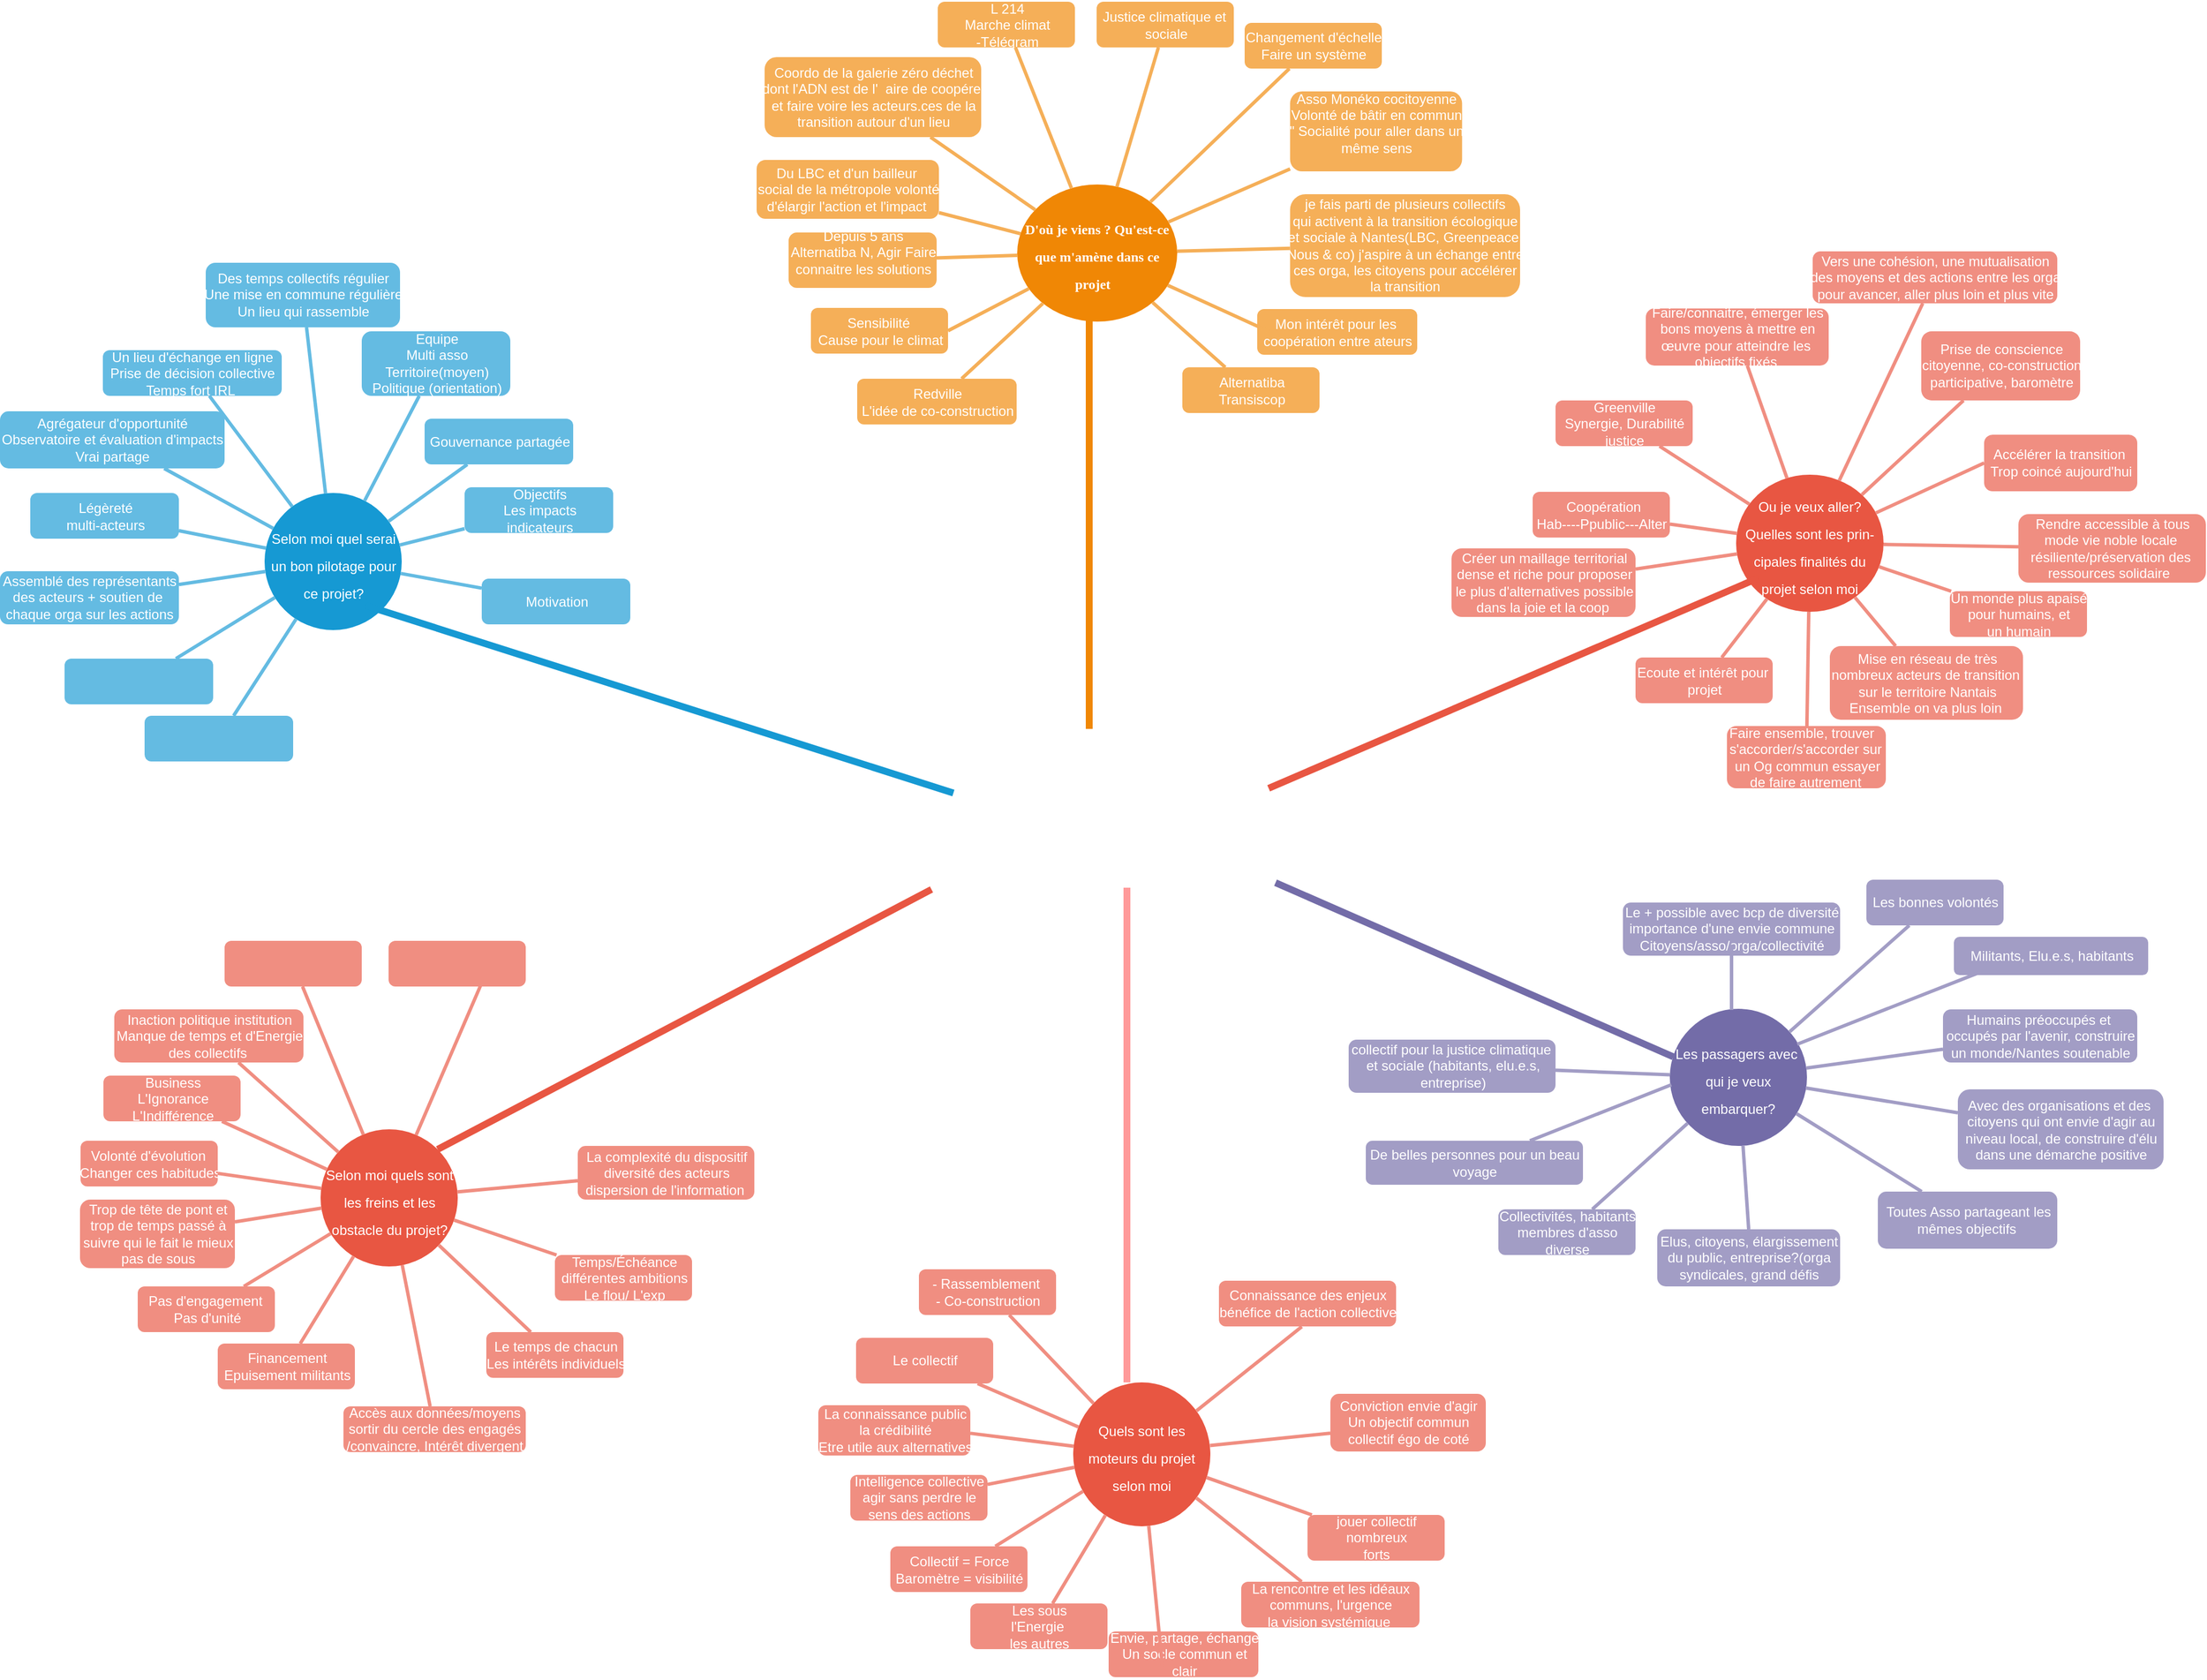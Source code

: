 <mxfile version="18.0.4" type="github">
  <diagram id="6a731a19-8d31-9384-78a2-239565b7b9f0" name="Page-1">
    <mxGraphModel dx="1200" dy="440" grid="1" gridSize="10" guides="1" tooltips="1" connect="1" arrows="1" fold="1" page="1" pageScale="1" pageWidth="1169" pageHeight="827" background="none" math="0" shadow="0">
      <root>
        <mxCell id="0" />
        <mxCell id="1" parent="0" />
        <mxCell id="1350" value="&lt;span style=&quot;font-size: 12px;&quot;&gt;Selon moi quel serai un bon&amp;nbsp;pilotage pour ce projet?&lt;/span&gt;" style="ellipse;whiteSpace=wrap;html=1;shadow=0;fontFamily=Helvetica;fontSize=20;fontColor=#FFFFFF;align=center;strokeWidth=3;fillColor=#1699D3;strokeColor=none;" parent="1" vertex="1">
          <mxGeometry x="411.5" y="511.5" width="120" height="120" as="geometry" />
        </mxCell>
        <mxCell id="1351" value="&lt;font style=&quot;vertical-align: inherit;&quot;&gt;&lt;font style=&quot;vertical-align: inherit;&quot;&gt;&lt;b&gt;&lt;font style=&quot;font-size: 12px;&quot;&gt;&lt;font style=&quot;vertical-align: inherit;&quot;&gt;&lt;font style=&quot;vertical-align: inherit;&quot;&gt;&lt;font style=&quot;vertical-align: inherit;&quot;&gt;&lt;font style=&quot;vertical-align: inherit;&quot;&gt;D&#39;où je viens ? &lt;/font&gt;&lt;font style=&quot;vertical-align: inherit;&quot;&gt;Qu&#39;est-ce que m&#39;amène dans ce projet&amp;nbsp;&lt;/font&gt;&lt;/font&gt;&lt;/font&gt;&lt;/font&gt;&lt;/font&gt;&lt;span style=&quot;font-size: 19px;&quot;&gt;&amp;nbsp;&lt;/span&gt;&lt;/b&gt;&lt;/font&gt;&lt;/font&gt;" style="ellipse;whiteSpace=wrap;html=1;shadow=0;fontFamily=Times New Roman;fontSize=20;fontColor=#FFFFFF;align=center;strokeWidth=3;fillColor=#F08705;strokeColor=none;gradientColor=none;" parent="1" vertex="1">
          <mxGeometry x="1070" y="241.5" width="140" height="120" as="geometry" />
        </mxCell>
        <mxCell id="1352" value="&lt;font style=&quot;font-size: 12px;&quot;&gt;Ou je veux aller?&lt;br&gt;Quelles sont les prin-&lt;br&gt;cipales finalités du&lt;br&gt;projet selon moi&lt;br&gt;&lt;/font&gt;" style="ellipse;whiteSpace=wrap;html=1;shadow=0;fontFamily=Helvetica;fontSize=20;fontColor=#FFFFFF;align=center;strokeWidth=3;fillColor=#E85642;strokeColor=none;" parent="1" vertex="1">
          <mxGeometry x="1699" y="495.5" width="129" height="120" as="geometry" />
        </mxCell>
        <mxCell id="1354" value="&lt;font style=&quot;font-size: 12px;&quot;&gt;Les passagers avec&amp;nbsp;&lt;br&gt;qui je veux embarquer?&lt;br&gt;&lt;/font&gt;" style="ellipse;whiteSpace=wrap;html=1;shadow=0;fontFamily=Helvetica;fontSize=20;fontColor=#FFFFFF;align=center;strokeWidth=3;fillColor=#736ca8;strokeColor=none;" parent="1" vertex="1">
          <mxGeometry x="1641" y="963" width="120" height="120" as="geometry" />
        </mxCell>
        <mxCell id="1356" value="&lt;font style=&quot;font-size: 12px;&quot;&gt;Selon moi quels sont&lt;br&gt;les freins et les obstacle du projet?&lt;br&gt;&lt;/font&gt;" style="ellipse;whiteSpace=wrap;html=1;shadow=0;fontFamily=Helvetica;fontSize=20;fontColor=#FFFFFF;align=center;strokeWidth=3;fillColor=#E85642;strokeColor=none;" parent="1" vertex="1">
          <mxGeometry x="460.5" y="1068.5" width="120" height="120" as="geometry" />
        </mxCell>
        <mxCell id="1357" value="&lt;font style=&quot;vertical-align: inherit;&quot;&gt;&lt;font style=&quot;vertical-align: inherit;&quot;&gt;&lt;font style=&quot;vertical-align: inherit;&quot;&gt;&lt;font style=&quot;vertical-align: inherit;&quot;&gt;Redville&lt;br&gt;L&#39;idée de co-construction&lt;br&gt;&lt;/font&gt;&lt;/font&gt;&lt;/font&gt;&lt;/font&gt;" style="rounded=1;fillColor=#f5af58;strokeColor=none;strokeWidth=3;shadow=0;html=1;fontColor=#FFFFFF;" parent="1" vertex="1">
          <mxGeometry x="930" y="411.5" width="139.5" height="40" as="geometry" />
        </mxCell>
        <mxCell id="1358" value="" style="rounded=1;fillColor=#64BBE2;strokeColor=none;strokeWidth=3;shadow=0;html=1;fontColor=#FFFFFF;" parent="1" vertex="1">
          <mxGeometry x="236.5" y="656.5" width="130" height="40" as="geometry" />
        </mxCell>
        <mxCell id="1359" style="endArrow=none;strokeWidth=6;strokeColor=#1699D3;html=1;exitX=0.021;exitY=0.38;exitDx=0;exitDy=0;exitPerimeter=0;" parent="1" edge="1">
          <mxGeometry relative="1" as="geometry">
            <mxPoint x="1014.17" y="774.1" as="sourcePoint" />
            <mxPoint x="500" y="610" as="targetPoint" />
          </mxGeometry>
        </mxCell>
        <mxCell id="1360" style="endArrow=none;strokeWidth=6;strokeColor=#f08705;html=1;" parent="1" edge="1">
          <mxGeometry relative="1" as="geometry">
            <mxPoint x="1133" y="718" as="sourcePoint" />
            <mxPoint x="1133" y="360" as="targetPoint" />
          </mxGeometry>
        </mxCell>
        <mxCell id="1361" style="endArrow=none;strokeWidth=6;strokeColor=#E85642;html=1;entryX=0;entryY=1;entryDx=0;entryDy=0;" parent="1" edge="1">
          <mxGeometry relative="1" as="geometry">
            <mxPoint x="1290" y="770" as="sourcePoint" />
            <mxPoint x="1718.574" y="585.926" as="targetPoint" />
          </mxGeometry>
        </mxCell>
        <mxCell id="1364" style="endArrow=none;strokeWidth=6;strokeColor=#736ca8;html=1;" parent="1" edge="1">
          <mxGeometry relative="1" as="geometry">
            <mxPoint x="1296" y="852.598" as="sourcePoint" />
            <mxPoint x="1644" y="1005" as="targetPoint" />
          </mxGeometry>
        </mxCell>
        <mxCell id="1366" value="" style="edgeStyle=none;endArrow=none;strokeWidth=6;strokeColor=#E85642;html=1;entryX=1;entryY=0;entryDx=0;entryDy=0;" parent="1" target="1356" edge="1">
          <mxGeometry x="283" y="197.5" width="100" height="100" as="geometry">
            <mxPoint x="995.0" y="858.527" as="sourcePoint" />
            <mxPoint x="635" y="1045" as="targetPoint" />
            <Array as="points" />
          </mxGeometry>
        </mxCell>
        <mxCell id="1367" value="" style="rounded=1;fillColor=#64BBE2;strokeColor=none;strokeWidth=3;shadow=0;html=1;fontColor=#FFFFFF;" parent="1" vertex="1">
          <mxGeometry x="306.5" y="706.5" width="130" height="40" as="geometry" />
        </mxCell>
        <mxCell id="1368" value="Assemblé des représentants&lt;br&gt;des acteurs + soutien de&amp;nbsp;&lt;br&gt;chaque orga sur les actions" style="rounded=1;fillColor=#64BBE2;strokeColor=none;strokeWidth=3;shadow=0;html=1;fontColor=#FFFFFF;" parent="1" vertex="1">
          <mxGeometry x="180" y="580" width="156.5" height="46.5" as="geometry" />
        </mxCell>
        <mxCell id="1369" value="Légèreté&lt;br&gt;multi-acteurs" style="rounded=1;fillColor=#64BBE2;strokeColor=none;strokeWidth=3;shadow=0;html=1;fontColor=#FFFFFF;" parent="1" vertex="1">
          <mxGeometry x="206.5" y="511.5" width="130" height="40" as="geometry" />
        </mxCell>
        <mxCell id="1370" value="Agrégateur d&#39;opportunité&lt;br&gt;Observatoire et évaluation d&#39;impacts&lt;br&gt;Vrai partage" style="rounded=1;fillColor=#64BBE2;strokeColor=none;strokeWidth=3;shadow=0;html=1;fontColor=#FFFFFF;" parent="1" vertex="1">
          <mxGeometry x="180" y="440" width="196.5" height="50" as="geometry" />
        </mxCell>
        <mxCell id="1371" value="Un lieu d&#39;échange en ligne&lt;br&gt;Prise de décision collective&lt;br&gt;Temps fort IRL&amp;nbsp;" style="rounded=1;fillColor=#64BBE2;strokeColor=none;strokeWidth=3;shadow=0;html=1;fontColor=#FFFFFF;" parent="1" vertex="1">
          <mxGeometry x="270" y="386.5" width="156.5" height="40" as="geometry" />
        </mxCell>
        <mxCell id="1372" value="Des temps collectifs régulier&lt;br&gt;Une mise en commune régulière&lt;br&gt;Un lieu qui rassemble" style="rounded=1;fillColor=#64BBE2;strokeColor=none;strokeWidth=3;shadow=0;html=1;fontColor=#FFFFFF;" parent="1" vertex="1">
          <mxGeometry x="360" y="310" width="170" height="56.5" as="geometry" />
        </mxCell>
        <mxCell id="1373" value="Equipe&lt;br&gt;Multi asso&lt;br&gt;Territoire(moyen)&lt;br&gt;Politique (orientation)&lt;br&gt;" style="rounded=1;fillColor=#64BBE2;strokeColor=none;strokeWidth=3;shadow=0;html=1;fontColor=#FFFFFF;" parent="1" vertex="1">
          <mxGeometry x="496.5" y="370" width="130" height="56.5" as="geometry" />
        </mxCell>
        <mxCell id="1374" value="Gouvernance partagée" style="rounded=1;fillColor=#64BBE2;strokeColor=none;strokeWidth=3;shadow=0;html=1;fontColor=#FFFFFF;" parent="1" vertex="1">
          <mxGeometry x="551.5" y="446.5" width="130" height="40" as="geometry" />
        </mxCell>
        <mxCell id="1375" value="Objectifs&lt;br&gt;Les impacts&lt;br&gt;indicateurs" style="rounded=1;fillColor=#64BBE2;strokeColor=none;strokeWidth=3;shadow=0;html=1;fontColor=#FFFFFF;" parent="1" vertex="1">
          <mxGeometry x="586.5" y="506.5" width="130" height="40" as="geometry" />
        </mxCell>
        <mxCell id="1376" value="Motivation" style="rounded=1;fillColor=#64BBE2;strokeColor=none;strokeWidth=3;shadow=0;html=1;fontColor=#FFFFFF;" parent="1" vertex="1">
          <mxGeometry x="601.5" y="586.5" width="130" height="40" as="geometry" />
        </mxCell>
        <mxCell id="1377" value="" style="edgeStyle=none;endArrow=none;strokeWidth=3;strokeColor=#64BBE2;html=1;" parent="1" source="1350" target="1376" edge="1">
          <mxGeometry x="-333.5" y="296.5" width="100" height="100" as="geometry">
            <mxPoint x="-333.5" y="396.5" as="sourcePoint" />
            <mxPoint x="-233.5" y="296.5" as="targetPoint" />
          </mxGeometry>
        </mxCell>
        <mxCell id="1378" value="" style="edgeStyle=none;endArrow=none;strokeWidth=3;strokeColor=#64BBE2;html=1;" parent="1" source="1350" target="1367" edge="1">
          <mxGeometry x="-333.5" y="296.5" width="100" height="100" as="geometry">
            <mxPoint x="-333.5" y="396.5" as="sourcePoint" />
            <mxPoint x="-233.5" y="296.5" as="targetPoint" />
          </mxGeometry>
        </mxCell>
        <mxCell id="1379" value="" style="edgeStyle=none;endArrow=none;strokeWidth=3;strokeColor=#64BBE2;html=1;" parent="1" source="1350" target="1358" edge="1">
          <mxGeometry x="-333.5" y="296.5" width="100" height="100" as="geometry">
            <mxPoint x="-333.5" y="396.5" as="sourcePoint" />
            <mxPoint x="-233.5" y="296.5" as="targetPoint" />
          </mxGeometry>
        </mxCell>
        <mxCell id="1380" value="" style="edgeStyle=none;endArrow=none;strokeWidth=3;strokeColor=#64BBE2;html=1;" parent="1" source="1350" target="1368" edge="1">
          <mxGeometry x="-333.5" y="296.5" width="100" height="100" as="geometry">
            <mxPoint x="-333.5" y="396.5" as="sourcePoint" />
            <mxPoint x="-233.5" y="296.5" as="targetPoint" />
          </mxGeometry>
        </mxCell>
        <mxCell id="1381" value="" style="edgeStyle=none;endArrow=none;strokeWidth=3;strokeColor=#64BBE2;html=1;" parent="1" source="1350" target="1369" edge="1">
          <mxGeometry x="-333.5" y="296.5" width="100" height="100" as="geometry">
            <mxPoint x="-333.5" y="396.5" as="sourcePoint" />
            <mxPoint x="-233.5" y="296.5" as="targetPoint" />
          </mxGeometry>
        </mxCell>
        <mxCell id="1382" value="" style="edgeStyle=none;endArrow=none;strokeWidth=3;strokeColor=#64BBE2;html=1;" parent="1" source="1350" target="1370" edge="1">
          <mxGeometry x="-333.5" y="296.5" width="100" height="100" as="geometry">
            <mxPoint x="-333.5" y="396.5" as="sourcePoint" />
            <mxPoint x="-233.5" y="296.5" as="targetPoint" />
          </mxGeometry>
        </mxCell>
        <mxCell id="1383" value="" style="edgeStyle=none;endArrow=none;strokeWidth=3;strokeColor=#64BBE2;html=1;" parent="1" source="1350" target="1371" edge="1">
          <mxGeometry x="-333.5" y="296.5" width="100" height="100" as="geometry">
            <mxPoint x="-333.5" y="396.5" as="sourcePoint" />
            <mxPoint x="-233.5" y="296.5" as="targetPoint" />
          </mxGeometry>
        </mxCell>
        <mxCell id="1384" value="" style="edgeStyle=none;endArrow=none;strokeWidth=3;strokeColor=#64BBE2;html=1;" parent="1" source="1350" target="1372" edge="1">
          <mxGeometry x="-333.5" y="296.5" width="100" height="100" as="geometry">
            <mxPoint x="-333.5" y="396.5" as="sourcePoint" />
            <mxPoint x="-233.5" y="296.5" as="targetPoint" />
          </mxGeometry>
        </mxCell>
        <mxCell id="1385" value="" style="edgeStyle=none;endArrow=none;strokeWidth=3;strokeColor=#64BBE2;html=1;" parent="1" source="1350" target="1373" edge="1">
          <mxGeometry x="-333.5" y="296.5" width="100" height="100" as="geometry">
            <mxPoint x="-333.5" y="396.5" as="sourcePoint" />
            <mxPoint x="-233.5" y="296.5" as="targetPoint" />
          </mxGeometry>
        </mxCell>
        <mxCell id="1386" value="" style="edgeStyle=none;endArrow=none;strokeWidth=3;strokeColor=#64BBE2;html=1;" parent="1" source="1350" target="1374" edge="1">
          <mxGeometry x="-333.5" y="296.5" width="100" height="100" as="geometry">
            <mxPoint x="-333.5" y="396.5" as="sourcePoint" />
            <mxPoint x="-233.5" y="296.5" as="targetPoint" />
          </mxGeometry>
        </mxCell>
        <mxCell id="1387" value="" style="edgeStyle=none;endArrow=none;strokeWidth=3;strokeColor=#64BBE2;html=1;" parent="1" source="1350" target="1375" edge="1">
          <mxGeometry x="-333.5" y="296.5" width="100" height="100" as="geometry">
            <mxPoint x="-333.5" y="396.5" as="sourcePoint" />
            <mxPoint x="-233.5" y="296.5" as="targetPoint" />
          </mxGeometry>
        </mxCell>
        <mxCell id="1388" value="&lt;font style=&quot;vertical-align: inherit;&quot;&gt;&lt;font style=&quot;vertical-align: inherit;&quot;&gt;&lt;font style=&quot;vertical-align: inherit;&quot;&gt;&lt;font style=&quot;vertical-align: inherit;&quot;&gt;Sensibilité&amp;nbsp;&lt;br&gt;Cause pour le climat&lt;br&gt;&lt;/font&gt;&lt;/font&gt;&lt;/font&gt;&lt;/font&gt;" style="rounded=1;fillColor=#f5af58;strokeColor=none;strokeWidth=3;shadow=0;html=1;fontColor=#FFFFFF;" parent="1" vertex="1">
          <mxGeometry x="889.5" y="349.5" width="120" height="40" as="geometry" />
        </mxCell>
        <mxCell id="1389" value="&lt;font style=&quot;vertical-align: inherit;&quot;&gt;&lt;font style=&quot;vertical-align: inherit;&quot;&gt;&lt;font style=&quot;vertical-align: inherit;&quot;&gt;&lt;font style=&quot;vertical-align: inherit;&quot;&gt;Depuis 5 ans &lt;/font&gt;&lt;/font&gt;&lt;br&gt;&lt;font style=&quot;vertical-align: inherit;&quot;&gt;&lt;font style=&quot;vertical-align: inherit;&quot;&gt;Alternatiba N, Agir Faire&lt;br&gt;&lt;/font&gt;&lt;/font&gt;&lt;font style=&quot;vertical-align: inherit;&quot;&gt;&lt;font style=&quot;vertical-align: inherit;&quot;&gt;connaitre les solutions&lt;/font&gt;&lt;/font&gt;&lt;br&gt;&lt;br&gt;&lt;/font&gt;&lt;/font&gt;" style="rounded=1;fillColor=#f5af58;strokeColor=none;strokeWidth=3;shadow=0;html=1;fontColor=#FFFFFF;" parent="1" vertex="1">
          <mxGeometry x="870" y="283.5" width="129.5" height="48.5" as="geometry" />
        </mxCell>
        <mxCell id="1390" value="&lt;font style=&quot;vertical-align: inherit;&quot;&gt;&lt;font style=&quot;vertical-align: inherit;&quot;&gt;&lt;font style=&quot;vertical-align: inherit;&quot;&gt;&lt;font style=&quot;vertical-align: inherit;&quot;&gt;&lt;font style=&quot;vertical-align: inherit;&quot;&gt;&lt;font style=&quot;vertical-align: inherit;&quot;&gt;&lt;font style=&quot;vertical-align: inherit;&quot;&gt;&lt;font style=&quot;vertical-align: inherit;&quot;&gt;Du LBC et d&#39;un bailleur&amp;nbsp;  &lt;/font&gt;&lt;/font&gt;&lt;/font&gt;&lt;/font&gt;&lt;br&gt;&lt;font style=&quot;vertical-align: inherit;&quot;&gt;&lt;font style=&quot;vertical-align: inherit;&quot;&gt;&lt;font style=&quot;vertical-align: inherit;&quot;&gt;&lt;font style=&quot;vertical-align: inherit;&quot;&gt;social de la métropole volonté &lt;/font&gt;&lt;/font&gt;&lt;br&gt;&lt;font style=&quot;vertical-align: inherit;&quot;&gt;&lt;font style=&quot;vertical-align: inherit;&quot;&gt;d&#39;élargir l&#39;action et l&#39;impact&amp;nbsp;&lt;/font&gt;&lt;/font&gt;&lt;/font&gt;&lt;/font&gt;&lt;/font&gt;&lt;/font&gt;&lt;/font&gt;&lt;/font&gt;" style="rounded=1;fillColor=#f5af58;strokeColor=none;strokeWidth=3;shadow=0;html=1;fontColor=#FFFFFF;" parent="1" vertex="1">
          <mxGeometry x="842" y="220" width="159.5" height="51.5" as="geometry" />
        </mxCell>
        <mxCell id="1391" value="&lt;font style=&quot;vertical-align: inherit;&quot;&gt;&lt;font style=&quot;vertical-align: inherit;&quot;&gt;&lt;font style=&quot;vertical-align: inherit;&quot;&gt;&lt;font style=&quot;vertical-align: inherit;&quot;&gt;&lt;font style=&quot;vertical-align: inherit;&quot;&gt;&lt;font style=&quot;vertical-align: inherit;&quot;&gt;&lt;font style=&quot;vertical-align: inherit;&quot;&gt;&lt;font style=&quot;vertical-align: inherit;&quot;&gt;&lt;font style=&quot;vertical-align: inherit;&quot;&gt;&lt;font style=&quot;vertical-align: inherit;&quot;&gt;Coordo de la galerie zéro déchet &lt;/font&gt;&lt;/font&gt;&lt;br&gt;&lt;/font&gt;&lt;/font&gt;&lt;/font&gt;&lt;/font&gt;&lt;font style=&quot;vertical-align: inherit;&quot;&gt;&lt;font style=&quot;vertical-align: inherit;&quot;&gt;&lt;font style=&quot;vertical-align: inherit;&quot;&gt;&lt;font style=&quot;vertical-align: inherit;&quot;&gt;&lt;font style=&quot;vertical-align: inherit;&quot;&gt;&lt;font style=&quot;vertical-align: inherit;&quot;&gt;dont l&#39;ADN est de l&#39;&amp;nbsp;&lt;/font&gt;&lt;/font&gt;&lt;/font&gt;&lt;/font&gt;&lt;/font&gt;&lt;/font&gt;&lt;font style=&quot;vertical-align: inherit;&quot;&gt;&lt;font style=&quot;vertical-align: inherit;&quot;&gt;&lt;font style=&quot;vertical-align: inherit;&quot;&gt;&lt;font style=&quot;vertical-align: inherit;&quot;&gt; aire de coopérer&lt;/font&gt;&lt;/font&gt;&lt;/font&gt;&lt;/font&gt;&lt;br&gt;&lt;font style=&quot;vertical-align: inherit;&quot;&gt;&lt;font style=&quot;vertical-align: inherit;&quot;&gt;&lt;font style=&quot;vertical-align: inherit;&quot;&gt;&lt;font style=&quot;vertical-align: inherit;&quot;&gt;&lt;font style=&quot;vertical-align: inherit;&quot;&gt;&lt;font style=&quot;vertical-align: inherit;&quot;&gt; et faire voire les acteurs.c&lt;/font&gt;&lt;font style=&quot;vertical-align: inherit;&quot;&gt;es de la&lt;br&gt;&lt;/font&gt;&lt;/font&gt;&lt;/font&gt;&lt;/font&gt;&lt;/font&gt;&lt;/font&gt;&lt;font style=&quot;vertical-align: inherit;&quot;&gt;&lt;font style=&quot;vertical-align: inherit;&quot;&gt;transition autour d&#39;un lieu&lt;/font&gt;&lt;/font&gt;&lt;br&gt;&lt;/font&gt;&lt;/font&gt;&lt;/font&gt;&lt;/font&gt;" style="rounded=1;fillColor=#f5af58;strokeColor=none;strokeWidth=3;shadow=0;html=1;fontColor=#FFFFFF;" parent="1" vertex="1">
          <mxGeometry x="849" y="130" width="189.5" height="70" as="geometry" />
        </mxCell>
        <mxCell id="1392" value="&lt;font style=&quot;vertical-align: inherit;&quot;&gt;&lt;font style=&quot;vertical-align: inherit;&quot;&gt;L 214&lt;br&gt;Marche climat&lt;br&gt;-Télégram&lt;br&gt;&lt;/font&gt;&lt;/font&gt;" style="rounded=1;fillColor=#f5af58;strokeColor=none;strokeWidth=3;shadow=0;html=1;fontColor=#FFFFFF;" parent="1" vertex="1">
          <mxGeometry x="1000.5" y="81.5" width="120" height="40" as="geometry" />
        </mxCell>
        <mxCell id="1393" value="&lt;font style=&quot;vertical-align: inherit;&quot;&gt;&lt;font style=&quot;vertical-align: inherit;&quot;&gt;Justice climatique et&amp;nbsp;&lt;br&gt;sociale&lt;br&gt;&lt;/font&gt;&lt;/font&gt;" style="rounded=1;fillColor=#f5af58;strokeColor=none;strokeWidth=3;shadow=0;html=1;fontColor=#FFFFFF;" parent="1" vertex="1">
          <mxGeometry x="1139.5" y="81.5" width="120" height="40" as="geometry" />
        </mxCell>
        <mxCell id="1394" value="&lt;font style=&quot;vertical-align: inherit;&quot;&gt;&lt;font style=&quot;vertical-align: inherit;&quot;&gt;Changement d&#39;échelle&lt;br&gt;Faire un système&lt;br&gt;&lt;/font&gt;&lt;/font&gt;" style="rounded=1;fillColor=#f5af58;strokeColor=none;strokeWidth=3;shadow=0;html=1;fontColor=#FFFFFF;" parent="1" vertex="1">
          <mxGeometry x="1269" y="100" width="120" height="40" as="geometry" />
        </mxCell>
        <mxCell id="1395" value="&lt;font style=&quot;vertical-align: inherit;&quot;&gt;&lt;font style=&quot;vertical-align: inherit;&quot;&gt;&lt;font style=&quot;vertical-align: inherit;&quot;&gt;&lt;font style=&quot;vertical-align: inherit;&quot;&gt;&lt;font style=&quot;vertical-align: inherit;&quot;&gt;&lt;font style=&quot;vertical-align: inherit;&quot;&gt;Asso Monéko cocitoyenne &lt;/font&gt;&lt;/font&gt;&lt;br&gt;&lt;/font&gt;&lt;/font&gt;&lt;font style=&quot;vertical-align: inherit;&quot;&gt;&lt;font style=&quot;vertical-align: inherit;&quot;&gt;&lt;font style=&quot;vertical-align: inherit;&quot;&gt;&lt;font style=&quot;vertical-align: inherit;&quot;&gt;Volonté de bâtir en commun&lt;/font&gt;&lt;/font&gt;&lt;br&gt;&lt;font style=&quot;vertical-align: inherit;&quot;&gt;&lt;font style=&quot;vertical-align: inherit;&quot;&gt;&quot; Socialité pour aller dans un&lt;br&gt;&lt;/font&gt;&lt;/font&gt;&lt;/font&gt;&lt;/font&gt;&lt;font style=&quot;vertical-align: inherit;&quot;&gt;&lt;font style=&quot;vertical-align: inherit;&quot;&gt;même sens&lt;/font&gt;&lt;/font&gt;&lt;br&gt;&lt;br&gt;&lt;/font&gt;&lt;/font&gt;" style="rounded=1;fillColor=#f5af58;strokeColor=none;strokeWidth=3;shadow=0;html=1;fontColor=#FFFFFF;" parent="1" vertex="1">
          <mxGeometry x="1308.75" y="160" width="150.5" height="70" as="geometry" />
        </mxCell>
        <mxCell id="1396" value="&lt;font style=&quot;vertical-align: inherit;&quot;&gt;&lt;font style=&quot;vertical-align: inherit;&quot;&gt;&lt;font style=&quot;vertical-align: inherit;&quot;&gt;&lt;font style=&quot;vertical-align: inherit;&quot;&gt;&lt;font style=&quot;vertical-align: inherit;&quot;&gt;&lt;font style=&quot;vertical-align: inherit;&quot;&gt;&lt;font style=&quot;vertical-align: inherit;&quot;&gt;&lt;font style=&quot;vertical-align: inherit;&quot;&gt;&lt;font style=&quot;vertical-align: inherit;&quot;&gt;&lt;font style=&quot;vertical-align: inherit;&quot;&gt;je fais parti de plusieurs collectifs &lt;/font&gt;&lt;/font&gt;&lt;/font&gt;&lt;/font&gt;&lt;br&gt;&lt;font style=&quot;vertical-align: inherit;&quot;&gt;&lt;font style=&quot;vertical-align: inherit;&quot;&gt;&lt;font style=&quot;vertical-align: inherit;&quot;&gt;&lt;font style=&quot;vertical-align: inherit;&quot;&gt;qui activent à la transition écologique &lt;/font&gt;&lt;/font&gt;&lt;br&gt;&lt;/font&gt;&lt;/font&gt;&lt;font style=&quot;vertical-align: inherit;&quot;&gt;&lt;font style=&quot;vertical-align: inherit;&quot;&gt;&lt;font style=&quot;vertical-align: inherit;&quot;&gt;&lt;font style=&quot;vertical-align: inherit;&quot;&gt;et sociale à Nantes(LBC, Greenpeace, &lt;/font&gt;&lt;/font&gt;&lt;br&gt;&lt;font style=&quot;vertical-align: inherit;&quot;&gt;&lt;font style=&quot;vertical-align: inherit;&quot;&gt;Nous &amp;amp; co) j&#39;aspire à un échange entre&lt;br&gt;&lt;/font&gt;&lt;/font&gt;&lt;/font&gt;&lt;/font&gt;&lt;font style=&quot;vertical-align: inherit;&quot;&gt;&lt;font style=&quot;vertical-align: inherit;&quot;&gt;ces orga, les citoyens pour accélérer&lt;br&gt;&lt;/font&gt;&lt;/font&gt;la transition&lt;br&gt;&lt;/font&gt;&lt;/font&gt;&lt;/font&gt;&lt;/font&gt;&lt;/font&gt;&lt;/font&gt;" style="rounded=1;fillColor=#f5af58;strokeColor=none;strokeWidth=3;shadow=0;html=1;fontColor=#FFFFFF;" parent="1" vertex="1">
          <mxGeometry x="1308.75" y="250" width="201.25" height="90" as="geometry" />
        </mxCell>
        <mxCell id="1397" value="Mon intérêt pour les&amp;nbsp;&lt;br&gt;coopération entre ateurs" style="rounded=1;fillColor=#f5af58;strokeColor=none;strokeWidth=3;shadow=0;html=1;fontColor=#FFFFFF;" parent="1" vertex="1">
          <mxGeometry x="1280" y="350.5" width="140" height="40" as="geometry" />
        </mxCell>
        <mxCell id="1398" value="Alternatiba&lt;br&gt;Transiscop" style="rounded=1;fillColor=#f5af58;strokeColor=none;strokeWidth=3;shadow=0;html=1;fontColor=#FFFFFF;" parent="1" vertex="1">
          <mxGeometry x="1214.5" y="401.5" width="120" height="40" as="geometry" />
        </mxCell>
        <mxCell id="1399" value="" style="edgeStyle=none;endArrow=none;strokeWidth=3;strokeColor=#F5AF58;html=1;" parent="1" source="1351" target="1357" edge="1">
          <mxGeometry x="-20.5" y="21.5" width="100" height="100" as="geometry">
            <mxPoint x="-20.5" y="121.5" as="sourcePoint" />
            <mxPoint x="79.5" y="21.5" as="targetPoint" />
          </mxGeometry>
        </mxCell>
        <mxCell id="1400" value="" style="edgeStyle=none;endArrow=none;strokeWidth=3;strokeColor=#F5AF58;html=1;entryX=1;entryY=0.5;entryDx=0;entryDy=0;" parent="1" source="1351" target="1388" edge="1">
          <mxGeometry x="-20.5" y="21.5" width="100" height="100" as="geometry">
            <mxPoint x="-20.5" y="121.5" as="sourcePoint" />
            <mxPoint x="79.5" y="21.5" as="targetPoint" />
          </mxGeometry>
        </mxCell>
        <mxCell id="1401" value="" style="edgeStyle=none;endArrow=none;strokeWidth=3;strokeColor=#F5AF58;html=1;" parent="1" source="1351" target="1389" edge="1">
          <mxGeometry x="-20.5" y="21.5" width="100" height="100" as="geometry">
            <mxPoint x="-20.5" y="121.5" as="sourcePoint" />
            <mxPoint x="79.5" y="21.5" as="targetPoint" />
          </mxGeometry>
        </mxCell>
        <mxCell id="1402" value="" style="edgeStyle=none;endArrow=none;strokeWidth=3;strokeColor=#F5AF58;html=1;" parent="1" source="1351" target="1390" edge="1">
          <mxGeometry x="-20.5" y="21.5" width="100" height="100" as="geometry">
            <mxPoint x="-20.5" y="121.5" as="sourcePoint" />
            <mxPoint x="79.5" y="21.5" as="targetPoint" />
          </mxGeometry>
        </mxCell>
        <mxCell id="1403" value="" style="edgeStyle=none;endArrow=none;strokeWidth=3;strokeColor=#F5AF58;html=1;" parent="1" source="1351" target="1391" edge="1">
          <mxGeometry x="-20.5" y="21.5" width="100" height="100" as="geometry">
            <mxPoint x="-20.5" y="121.5" as="sourcePoint" />
            <mxPoint x="79.5" y="21.5" as="targetPoint" />
          </mxGeometry>
        </mxCell>
        <mxCell id="1404" value="" style="edgeStyle=none;endArrow=none;strokeWidth=3;strokeColor=#F5AF58;html=1;" parent="1" source="1351" target="1392" edge="1">
          <mxGeometry x="-20.5" y="21.5" width="100" height="100" as="geometry">
            <mxPoint x="-20.5" y="121.5" as="sourcePoint" />
            <mxPoint x="79.5" y="21.5" as="targetPoint" />
          </mxGeometry>
        </mxCell>
        <mxCell id="1405" value="" style="edgeStyle=none;endArrow=none;strokeWidth=3;strokeColor=#F5AF58;html=1;" parent="1" source="1351" target="1393" edge="1">
          <mxGeometry x="-20.5" y="21.5" width="100" height="100" as="geometry">
            <mxPoint x="-20.5" y="121.5" as="sourcePoint" />
            <mxPoint x="79.5" y="21.5" as="targetPoint" />
          </mxGeometry>
        </mxCell>
        <mxCell id="1406" value="" style="edgeStyle=none;endArrow=none;strokeWidth=3;strokeColor=#F5AF58;html=1;" parent="1" source="1351" target="1394" edge="1">
          <mxGeometry x="-20.5" y="21.5" width="100" height="100" as="geometry">
            <mxPoint x="-20.5" y="121.5" as="sourcePoint" />
            <mxPoint x="79.5" y="21.5" as="targetPoint" />
          </mxGeometry>
        </mxCell>
        <mxCell id="1407" value="" style="edgeStyle=none;endArrow=none;strokeWidth=3;strokeColor=#F5AF58;html=1;" parent="1" source="1351" target="1395" edge="1">
          <mxGeometry x="-20.5" y="21.5" width="100" height="100" as="geometry">
            <mxPoint x="-20.5" y="121.5" as="sourcePoint" />
            <mxPoint x="79.5" y="21.5" as="targetPoint" />
          </mxGeometry>
        </mxCell>
        <mxCell id="1408" value="" style="edgeStyle=none;endArrow=none;strokeWidth=3;strokeColor=#F5AF58;html=1;" parent="1" source="1351" target="1396" edge="1">
          <mxGeometry x="-20.5" y="21.5" width="100" height="100" as="geometry">
            <mxPoint x="-20.5" y="121.5" as="sourcePoint" />
            <mxPoint x="79.5" y="21.5" as="targetPoint" />
          </mxGeometry>
        </mxCell>
        <mxCell id="1409" value="" style="edgeStyle=none;endArrow=none;strokeWidth=3;strokeColor=#F5AF58;html=1;" parent="1" source="1351" edge="1">
          <mxGeometry x="-20.5" y="21.5" width="100" height="100" as="geometry">
            <mxPoint x="-20.5" y="121.5" as="sourcePoint" />
            <mxPoint x="1290" y="370" as="targetPoint" />
          </mxGeometry>
        </mxCell>
        <mxCell id="1410" value="" style="edgeStyle=none;endArrow=none;strokeWidth=3;strokeColor=#F5AF58;html=1;" parent="1" source="1351" target="1398" edge="1">
          <mxGeometry x="-20.5" y="21.5" width="100" height="100" as="geometry">
            <mxPoint x="-20.5" y="121.5" as="sourcePoint" />
            <mxPoint x="79.5" y="21.5" as="targetPoint" />
          </mxGeometry>
        </mxCell>
        <mxCell id="1411" value="Ecoute et intérêt pour&amp;nbsp;&lt;br&gt;projet" style="rounded=1;fillColor=#f08e81;strokeColor=none;strokeWidth=3;shadow=0;html=1;fontColor=#FFFFFF;" parent="1" vertex="1">
          <mxGeometry x="1611" y="655.5" width="120" height="40" as="geometry" />
        </mxCell>
        <mxCell id="1412" value="Rendre accessible à tous&lt;br&gt;mode vie noble locale&amp;nbsp;&lt;br&gt;résiliente/préservation des&amp;nbsp;&lt;br&gt;ressources solidaire&amp;nbsp;&amp;nbsp;" style="rounded=1;fillColor=#f08e81;strokeColor=none;strokeWidth=3;shadow=0;html=1;fontColor=#FFFFFF;" parent="1" vertex="1">
          <mxGeometry x="1946" y="530" width="164" height="60" as="geometry" />
        </mxCell>
        <mxCell id="1413" value="Créer un maillage territorial&lt;br&gt;dense et riche pour proposer&lt;br&gt;le plus d&#39;alternatives possible&lt;br&gt;dans la joie et la coop&amp;nbsp;&lt;br&gt;" style="rounded=1;fillColor=#f08e81;strokeColor=none;strokeWidth=3;shadow=0;html=1;fontColor=#FFFFFF;" parent="1" vertex="1">
          <mxGeometry x="1450" y="560" width="161" height="60" as="geometry" />
        </mxCell>
        <mxCell id="1414" value="&amp;nbsp;Coopération&lt;br&gt;Hab----Ppublic---Alter" style="rounded=1;fillColor=#f08e81;strokeColor=none;strokeWidth=3;shadow=0;html=1;fontColor=#FFFFFF;" parent="1" vertex="1">
          <mxGeometry x="1521" y="510.5" width="120" height="40" as="geometry" />
        </mxCell>
        <mxCell id="1415" value="Greenville&lt;br&gt;Synergie, Durabilité&lt;br&gt;justice" style="rounded=1;fillColor=#f08e81;strokeColor=none;strokeWidth=3;shadow=0;html=1;fontColor=#FFFFFF;" parent="1" vertex="1">
          <mxGeometry x="1541" y="430.5" width="120" height="40" as="geometry" />
        </mxCell>
        <mxCell id="1416" value="Faire/connaitre, émerger les&lt;br&gt;bons moyens à mettre en &lt;br&gt;œuvre pour atteindre les&amp;nbsp;&lt;br&gt;objectifs fixés&amp;nbsp;" style="rounded=1;fillColor=#f08e81;strokeColor=none;strokeWidth=3;shadow=0;html=1;fontColor=#FFFFFF;" parent="1" vertex="1">
          <mxGeometry x="1620" y="350" width="160" height="50" as="geometry" />
        </mxCell>
        <mxCell id="1417" value="Vers une cohésion, une mutualisation&lt;br&gt;des moyens et des actions entre les orga&lt;br&gt;pour avancer, aller plus loin et plus vite" style="rounded=1;fillColor=#f08e81;strokeColor=none;strokeWidth=3;shadow=0;html=1;fontColor=#FFFFFF;" parent="1" vertex="1">
          <mxGeometry x="1766" y="300" width="214" height="45.5" as="geometry" />
        </mxCell>
        <mxCell id="1418" value="Prise de conscience&lt;br&gt;citoyenne, co-construction&lt;br&gt;participative, baromètre" style="rounded=1;fillColor=#f08e81;strokeColor=none;strokeWidth=3;shadow=0;html=1;fontColor=#FFFFFF;" parent="1" vertex="1">
          <mxGeometry x="1861" y="370" width="139" height="60.5" as="geometry" />
        </mxCell>
        <mxCell id="1419" value="Accélérer la transition&amp;nbsp;&lt;br&gt;Trop coincé aujourd&#39;hui" style="rounded=1;fillColor=#f08e81;strokeColor=none;strokeWidth=3;shadow=0;html=1;fontColor=#FFFFFF;" parent="1" vertex="1">
          <mxGeometry x="1916" y="460.5" width="134" height="49.5" as="geometry" />
        </mxCell>
        <mxCell id="1420" value="&amp;nbsp; &amp;nbsp; &amp;nbsp; &amp;nbsp; &amp;nbsp; &amp;nbsp; &amp;nbsp; &amp;nbsp; &amp;nbsp; &amp;nbsp; &amp;nbsp; Faire ensemble, trouver&amp;nbsp; &amp;nbsp; &amp;nbsp; &amp;nbsp; &amp;nbsp; &amp;nbsp; &amp;nbsp; &amp;nbsp; &amp;nbsp; &amp;nbsp; &amp;nbsp; &amp;nbsp; &amp;nbsp;&lt;br&gt;s&#39;accorder/s&#39;accorder sur&amp;nbsp;&lt;br&gt;un Og commun essayer&lt;br&gt;de faire autrement&amp;nbsp;" style="rounded=1;fillColor=#f08e81;strokeColor=none;strokeWidth=3;shadow=0;html=1;fontColor=#FFFFFF;" parent="1" vertex="1">
          <mxGeometry x="1691" y="715.5" width="139" height="54.5" as="geometry" />
        </mxCell>
        <mxCell id="1421" value="Mise en réseau de très&lt;br&gt;nombreux acteurs de transition&amp;nbsp;&lt;br&gt;sur le territoire Nantais &lt;br&gt;Ensemble on va plus loin&amp;nbsp;" style="rounded=1;fillColor=#f08e81;strokeColor=none;strokeWidth=3;shadow=0;html=1;fontColor=#FFFFFF;" parent="1" vertex="1">
          <mxGeometry x="1781" y="645.5" width="169" height="64.5" as="geometry" />
        </mxCell>
        <mxCell id="1422" value="Un monde plus apaisé&lt;br&gt;pour humains, et&lt;br&gt;un humain" style="rounded=1;fillColor=#f08e81;strokeColor=none;strokeWidth=3;shadow=0;html=1;fontColor=#FFFFFF;" parent="1" vertex="1">
          <mxGeometry x="1886" y="597.5" width="120" height="40" as="geometry" />
        </mxCell>
        <mxCell id="1423" value="" style="edgeStyle=none;endArrow=none;strokeWidth=3;strokeColor=#F08E81;html=1;" parent="1" source="1352" target="1411" edge="1">
          <mxGeometry x="31" y="245.5" width="100" height="100" as="geometry">
            <mxPoint x="31" y="345.5" as="sourcePoint" />
            <mxPoint x="131" y="245.5" as="targetPoint" />
          </mxGeometry>
        </mxCell>
        <mxCell id="1424" value="" style="edgeStyle=none;endArrow=none;strokeWidth=3;strokeColor=#F08E81;html=1;" parent="1" source="1352" target="1413" edge="1">
          <mxGeometry x="31" y="245.5" width="100" height="100" as="geometry">
            <mxPoint x="31" y="345.5" as="sourcePoint" />
            <mxPoint x="131" y="245.5" as="targetPoint" />
          </mxGeometry>
        </mxCell>
        <mxCell id="1425" value="" style="edgeStyle=none;endArrow=none;strokeWidth=3;strokeColor=#F08E81;html=1;" parent="1" source="1352" target="1414" edge="1">
          <mxGeometry x="31" y="245.5" width="100" height="100" as="geometry">
            <mxPoint x="31" y="345.5" as="sourcePoint" />
            <mxPoint x="131" y="245.5" as="targetPoint" />
          </mxGeometry>
        </mxCell>
        <mxCell id="1426" value="" style="edgeStyle=none;endArrow=none;strokeWidth=3;strokeColor=#F08E81;html=1;" parent="1" source="1352" target="1415" edge="1">
          <mxGeometry x="31" y="245.5" width="100" height="100" as="geometry">
            <mxPoint x="31" y="345.5" as="sourcePoint" />
            <mxPoint x="131" y="245.5" as="targetPoint" />
          </mxGeometry>
        </mxCell>
        <mxCell id="1427" value="" style="edgeStyle=none;endArrow=none;strokeWidth=3;strokeColor=#F08E81;html=1;" parent="1" source="1352" target="1416" edge="1">
          <mxGeometry x="31" y="245.5" width="100" height="100" as="geometry">
            <mxPoint x="31" y="345.5" as="sourcePoint" />
            <mxPoint x="131" y="245.5" as="targetPoint" />
          </mxGeometry>
        </mxCell>
        <mxCell id="1428" value="" style="edgeStyle=none;endArrow=none;strokeWidth=3;strokeColor=#F08E81;html=1;" parent="1" source="1352" target="1417" edge="1">
          <mxGeometry x="31" y="245.5" width="100" height="100" as="geometry">
            <mxPoint x="31" y="345.5" as="sourcePoint" />
            <mxPoint x="131" y="245.5" as="targetPoint" />
          </mxGeometry>
        </mxCell>
        <mxCell id="1429" value="" style="edgeStyle=none;endArrow=none;strokeWidth=3;strokeColor=#F08E81;html=1;" parent="1" source="1352" target="1418" edge="1">
          <mxGeometry x="31" y="245.5" width="100" height="100" as="geometry">
            <mxPoint x="31" y="345.5" as="sourcePoint" />
            <mxPoint x="131" y="245.5" as="targetPoint" />
          </mxGeometry>
        </mxCell>
        <mxCell id="1430" value="" style="edgeStyle=none;endArrow=none;strokeWidth=3;strokeColor=#F08E81;html=1;entryX=0;entryY=0.5;entryDx=0;entryDy=0;" parent="1" source="1352" target="1419" edge="1">
          <mxGeometry x="31" y="245.5" width="100" height="100" as="geometry">
            <mxPoint x="31" y="345.5" as="sourcePoint" />
            <mxPoint x="131" y="245.5" as="targetPoint" />
          </mxGeometry>
        </mxCell>
        <mxCell id="1431" value="" style="edgeStyle=none;endArrow=none;strokeWidth=3;strokeColor=#F08E81;html=1;" parent="1" source="1352" target="1412" edge="1">
          <mxGeometry x="31" y="245.5" width="100" height="100" as="geometry">
            <mxPoint x="31" y="345.5" as="sourcePoint" />
            <mxPoint x="131" y="245.5" as="targetPoint" />
          </mxGeometry>
        </mxCell>
        <mxCell id="1432" value="" style="edgeStyle=none;endArrow=none;strokeWidth=3;strokeColor=#F08E81;html=1;" parent="1" source="1352" target="1422" edge="1">
          <mxGeometry x="31" y="245.5" width="100" height="100" as="geometry">
            <mxPoint x="31" y="345.5" as="sourcePoint" />
            <mxPoint x="131" y="245.5" as="targetPoint" />
          </mxGeometry>
        </mxCell>
        <mxCell id="1433" value="" style="edgeStyle=none;endArrow=none;strokeWidth=3;strokeColor=#F08E81;html=1;" parent="1" source="1352" target="1421" edge="1">
          <mxGeometry x="31" y="245.5" width="100" height="100" as="geometry">
            <mxPoint x="31" y="345.5" as="sourcePoint" />
            <mxPoint x="131" y="245.5" as="targetPoint" />
          </mxGeometry>
        </mxCell>
        <mxCell id="1434" value="" style="edgeStyle=none;endArrow=none;strokeWidth=3;strokeColor=#F08E81;html=1;" parent="1" source="1352" target="1420" edge="1">
          <mxGeometry x="31" y="245.5" width="100" height="100" as="geometry">
            <mxPoint x="31" y="345.5" as="sourcePoint" />
            <mxPoint x="131" y="245.5" as="targetPoint" />
          </mxGeometry>
        </mxCell>
        <mxCell id="1457" value="Les bonnes volontés" style="rounded=1;fillColor=#a29dc5;strokeColor=none;strokeWidth=3;shadow=0;html=1;fontColor=#FFFFFF;" parent="1" vertex="1">
          <mxGeometry x="1813" y="850" width="120" height="40" as="geometry" />
        </mxCell>
        <mxCell id="1458" value="Elus, citoyens, élargissement &lt;br&gt;du public, entreprise?(orga&lt;br&gt;syndicales, grand défis" style="rounded=1;fillColor=#a29dc5;strokeColor=none;strokeWidth=3;shadow=0;html=1;fontColor=#FFFFFF;" parent="1" vertex="1">
          <mxGeometry x="1630" y="1156" width="160" height="50" as="geometry" />
        </mxCell>
        <mxCell id="1459" value="Humains préoccupés et&amp;nbsp;&lt;br&gt;occupés par l&#39;avenir, construire&lt;br&gt;un monde/Nantes soutenable" style="rounded=1;fillColor=#a29dc5;strokeColor=none;strokeWidth=3;shadow=0;html=1;fontColor=#FFFFFF;" parent="1" vertex="1">
          <mxGeometry x="1880" y="963.5" width="170" height="46.5" as="geometry" />
        </mxCell>
        <mxCell id="1460" value="Avec des organisations et des&amp;nbsp;&lt;br&gt;citoyens qui ont envie d&#39;agir au&lt;br&gt;niveau local, de construire d&#39;élu&lt;br&gt;dans une démarche positive" style="rounded=1;fillColor=#a29dc5;strokeColor=none;strokeWidth=3;shadow=0;html=1;fontColor=#FFFFFF;" parent="1" vertex="1">
          <mxGeometry x="1893" y="1033.5" width="180" height="70" as="geometry" />
        </mxCell>
        <mxCell id="1461" value="Toutes Asso partageant les&lt;br&gt;mêmes objectifs&amp;nbsp;" style="rounded=1;fillColor=#a29dc5;strokeColor=none;strokeWidth=3;shadow=0;html=1;fontColor=#FFFFFF;" parent="1" vertex="1">
          <mxGeometry x="1823" y="1123" width="157" height="50" as="geometry" />
        </mxCell>
        <mxCell id="1462" value="Collectivités, habitants&lt;br&gt;membres d&#39;asso&lt;br&gt;diverse" style="rounded=1;fillColor=#a29dc5;strokeColor=none;strokeWidth=3;shadow=0;html=1;fontColor=#FFFFFF;" parent="1" vertex="1">
          <mxGeometry x="1491" y="1138.5" width="120" height="40" as="geometry" />
        </mxCell>
        <mxCell id="1463" value="" style="edgeStyle=none;endArrow=none;strokeWidth=3;strokeColor=#A29DC5;html=1;" parent="1" source="1354" target="1460" edge="1">
          <mxGeometry x="241" y="-253.5" width="100" height="100" as="geometry">
            <mxPoint x="241" y="-153.5" as="sourcePoint" />
            <mxPoint x="1891" y="1069.526" as="targetPoint" />
          </mxGeometry>
        </mxCell>
        <mxCell id="1464" value="" style="edgeStyle=none;endArrow=none;strokeWidth=3;strokeColor=#A29DC5;html=1;" parent="1" source="1354" target="1461" edge="1">
          <mxGeometry x="241" y="-253.5" width="100" height="100" as="geometry">
            <mxPoint x="241" y="-153.5" as="sourcePoint" />
            <mxPoint x="341" y="-253.5" as="targetPoint" />
          </mxGeometry>
        </mxCell>
        <mxCell id="1465" value="" style="edgeStyle=none;endArrow=none;strokeWidth=3;strokeColor=#A29DC5;html=1;entryX=0.5;entryY=0;entryDx=0;entryDy=0;" parent="1" source="1354" target="1458" edge="1">
          <mxGeometry x="241" y="-253.5" width="100" height="100" as="geometry">
            <mxPoint x="241" y="-153.5" as="sourcePoint" />
            <mxPoint x="341" y="-253.5" as="targetPoint" />
          </mxGeometry>
        </mxCell>
        <mxCell id="1466" value="" style="edgeStyle=none;endArrow=none;strokeWidth=3;strokeColor=#A29DC5;html=1;" parent="1" source="1354" target="1462" edge="1">
          <mxGeometry x="241" y="-253.5" width="100" height="100" as="geometry">
            <mxPoint x="241" y="-153.5" as="sourcePoint" />
            <mxPoint x="1661" y="1081.5" as="targetPoint" />
          </mxGeometry>
        </mxCell>
        <mxCell id="1467" value="" style="edgeStyle=none;endArrow=none;strokeWidth=3;strokeColor=#A29DC5;html=1;" parent="1" source="1354" target="1457" edge="1">
          <mxGeometry x="241" y="-253.5" width="100" height="100" as="geometry">
            <mxPoint x="241" y="-153.5" as="sourcePoint" />
            <mxPoint x="341" y="-253.5" as="targetPoint" />
          </mxGeometry>
        </mxCell>
        <mxCell id="1490" value="" style="rounded=1;fillColor=#f08e81;strokeColor=none;strokeWidth=3;shadow=0;html=1;fontColor=#FFFFFF;" parent="1" vertex="1">
          <mxGeometry x="520" y="903.5" width="120" height="40" as="geometry" />
        </mxCell>
        <mxCell id="1491" value="" style="rounded=1;fillColor=#f08e81;strokeColor=none;strokeWidth=3;shadow=0;html=1;fontColor=#FFFFFF;" parent="1" vertex="1">
          <mxGeometry x="376.5" y="903.5" width="120" height="40" as="geometry" />
        </mxCell>
        <mxCell id="1492" value="Inaction politique institution&lt;br&gt;Manque de temps et d&#39;Energie&lt;br&gt;des collectifs&amp;nbsp;" style="rounded=1;fillColor=#f08e81;strokeColor=none;strokeWidth=3;shadow=0;html=1;fontColor=#FFFFFF;" parent="1" vertex="1">
          <mxGeometry x="280" y="963.5" width="165.5" height="46.5" as="geometry" />
        </mxCell>
        <mxCell id="1493" value="Business&lt;br&gt;L&#39;Ignorance&lt;br&gt;L&#39;Indifférence" style="rounded=1;fillColor=#f08e81;strokeColor=none;strokeWidth=3;shadow=0;html=1;fontColor=#FFFFFF;" parent="1" vertex="1">
          <mxGeometry x="270.5" y="1021.5" width="120" height="40" as="geometry" />
        </mxCell>
        <mxCell id="1494" value="Volonté d&#39;évolution&amp;nbsp;&lt;br&gt;Changer ces habitudes" style="rounded=1;fillColor=#f08e81;strokeColor=none;strokeWidth=3;shadow=0;html=1;fontColor=#FFFFFF;" parent="1" vertex="1">
          <mxGeometry x="250.5" y="1078.5" width="120" height="40" as="geometry" />
        </mxCell>
        <mxCell id="1495" value="Trop de tête de pont et&lt;br&gt;trop de temps passé à&lt;br&gt;suivre qui le fait le mieux&lt;br&gt;pas de sous" style="rounded=1;fillColor=#f08e81;strokeColor=none;strokeWidth=3;shadow=0;html=1;fontColor=#FFFFFF;" parent="1" vertex="1">
          <mxGeometry x="250" y="1130" width="135.5" height="60" as="geometry" />
        </mxCell>
        <mxCell id="1496" value="Pas d&#39;engagement&amp;nbsp;&lt;br&gt;Pas d&#39;unité" style="rounded=1;fillColor=#f08e81;strokeColor=none;strokeWidth=3;shadow=0;html=1;fontColor=#FFFFFF;" parent="1" vertex="1">
          <mxGeometry x="300.5" y="1206" width="120" height="40" as="geometry" />
        </mxCell>
        <mxCell id="1497" value="Financement&lt;br&gt;Epuisement militants" style="rounded=1;fillColor=#f08e81;strokeColor=none;strokeWidth=3;shadow=0;html=1;fontColor=#FFFFFF;" parent="1" vertex="1">
          <mxGeometry x="370.5" y="1256" width="120" height="40" as="geometry" />
        </mxCell>
        <mxCell id="1498" value="Accès aux données/moyens&lt;br&gt;sortir du cercle des engagés&lt;br&gt;/convaincre, Intérêt divergent" style="rounded=1;fillColor=#f08e81;strokeColor=none;strokeWidth=3;shadow=0;html=1;fontColor=#FFFFFF;" parent="1" vertex="1">
          <mxGeometry x="480.5" y="1311" width="159.5" height="40" as="geometry" />
        </mxCell>
        <mxCell id="1499" value="Le temps de chacun&lt;br&gt;Les intérêts individuels" style="rounded=1;fillColor=#f08e81;strokeColor=none;strokeWidth=3;shadow=0;html=1;fontColor=#FFFFFF;" parent="1" vertex="1">
          <mxGeometry x="605.5" y="1246" width="120" height="40" as="geometry" />
        </mxCell>
        <mxCell id="1500" value="Temps/Échéance&lt;br&gt;différentes ambitions&lt;br&gt;Le flou/ L&#39;exp" style="rounded=1;fillColor=#f08e81;strokeColor=none;strokeWidth=3;shadow=0;html=1;fontColor=#FFFFFF;" parent="1" vertex="1">
          <mxGeometry x="665.5" y="1178.5" width="120" height="40" as="geometry" />
        </mxCell>
        <mxCell id="1501" value="La complexité du dispositif&lt;br&gt;diversité des acteurs&lt;br&gt;dispersion de l&#39;information&amp;nbsp;" style="rounded=1;fillColor=#f08e81;strokeColor=none;strokeWidth=3;shadow=0;html=1;fontColor=#FFFFFF;" parent="1" vertex="1">
          <mxGeometry x="685.5" y="1083" width="154.5" height="47" as="geometry" />
        </mxCell>
        <mxCell id="1502" value="" style="edgeStyle=none;endArrow=none;strokeWidth=3;strokeColor=#F08E81;html=1;" parent="1" source="1356" target="1501" edge="1">
          <mxGeometry x="90.5" y="-51.5" width="100" height="100" as="geometry">
            <mxPoint x="90.5" y="48.5" as="sourcePoint" />
            <mxPoint x="190.5" y="-51.5" as="targetPoint" />
          </mxGeometry>
        </mxCell>
        <mxCell id="1503" value="" style="edgeStyle=none;endArrow=none;strokeWidth=3;strokeColor=#F08E81;html=1;entryX=0.67;entryY=0.983;entryDx=0;entryDy=0;entryPerimeter=0;" parent="1" source="1356" target="1490" edge="1">
          <mxGeometry x="90.5" y="-51.5" width="100" height="100" as="geometry">
            <mxPoint x="90.5" y="48.5" as="sourcePoint" />
            <mxPoint x="579.159" y="943.5" as="targetPoint" />
          </mxGeometry>
        </mxCell>
        <mxCell id="1504" value="" style="edgeStyle=none;endArrow=none;strokeWidth=3;strokeColor=#F08E81;html=1;" parent="1" source="1356" target="1491" edge="1">
          <mxGeometry x="90.5" y="-51.5" width="100" height="100" as="geometry">
            <mxPoint x="90.5" y="48.5" as="sourcePoint" />
            <mxPoint x="457.5" y="948.5" as="targetPoint" />
          </mxGeometry>
        </mxCell>
        <mxCell id="1505" value="" style="edgeStyle=none;endArrow=none;strokeWidth=3;strokeColor=#F08E81;html=1;" parent="1" source="1356" target="1492" edge="1">
          <mxGeometry x="90.5" y="-51.5" width="100" height="100" as="geometry">
            <mxPoint x="90.5" y="48.5" as="sourcePoint" />
            <mxPoint x="190.5" y="-51.5" as="targetPoint" />
          </mxGeometry>
        </mxCell>
        <mxCell id="1506" value="" style="edgeStyle=none;endArrow=none;strokeWidth=3;strokeColor=#F08E81;html=1;" parent="1" source="1356" target="1493" edge="1">
          <mxGeometry x="90.5" y="-51.5" width="100" height="100" as="geometry">
            <mxPoint x="90.5" y="48.5" as="sourcePoint" />
            <mxPoint x="190.5" y="-51.5" as="targetPoint" />
          </mxGeometry>
        </mxCell>
        <mxCell id="1507" value="" style="edgeStyle=none;endArrow=none;strokeWidth=3;strokeColor=#F08E81;html=1;" parent="1" source="1356" target="1494" edge="1">
          <mxGeometry x="90.5" y="-51.5" width="100" height="100" as="geometry">
            <mxPoint x="90.5" y="48.5" as="sourcePoint" />
            <mxPoint x="190.5" y="-51.5" as="targetPoint" />
          </mxGeometry>
        </mxCell>
        <mxCell id="1508" value="" style="edgeStyle=none;endArrow=none;strokeWidth=3;strokeColor=#F08E81;html=1;" parent="1" source="1356" target="1495" edge="1">
          <mxGeometry x="90.5" y="-51.5" width="100" height="100" as="geometry">
            <mxPoint x="90.5" y="48.5" as="sourcePoint" />
            <mxPoint x="190.5" y="-51.5" as="targetPoint" />
          </mxGeometry>
        </mxCell>
        <mxCell id="1509" value="" style="edgeStyle=none;endArrow=none;strokeWidth=3;strokeColor=#F08E81;html=1;" parent="1" source="1356" target="1496" edge="1">
          <mxGeometry x="90.5" y="-51.5" width="100" height="100" as="geometry">
            <mxPoint x="90.5" y="48.5" as="sourcePoint" />
            <mxPoint x="190.5" y="-51.5" as="targetPoint" />
          </mxGeometry>
        </mxCell>
        <mxCell id="1510" value="" style="edgeStyle=none;endArrow=none;strokeWidth=3;strokeColor=#F08E81;html=1;" parent="1" source="1356" target="1497" edge="1">
          <mxGeometry x="90.5" y="-51.5" width="100" height="100" as="geometry">
            <mxPoint x="90.5" y="48.5" as="sourcePoint" />
            <mxPoint x="190.5" y="-51.5" as="targetPoint" />
          </mxGeometry>
        </mxCell>
        <mxCell id="1511" value="" style="edgeStyle=none;endArrow=none;strokeWidth=3;strokeColor=#F08E81;html=1;" parent="1" source="1356" target="1498" edge="1">
          <mxGeometry x="90.5" y="-51.5" width="100" height="100" as="geometry">
            <mxPoint x="90.5" y="48.5" as="sourcePoint" />
            <mxPoint x="190.5" y="-51.5" as="targetPoint" />
          </mxGeometry>
        </mxCell>
        <mxCell id="1512" value="" style="edgeStyle=none;endArrow=none;strokeWidth=3;strokeColor=#F08E81;html=1;" parent="1" source="1356" target="1499" edge="1">
          <mxGeometry x="90.5" y="-51.5" width="100" height="100" as="geometry">
            <mxPoint x="90.5" y="48.5" as="sourcePoint" />
            <mxPoint x="190.5" y="-51.5" as="targetPoint" />
          </mxGeometry>
        </mxCell>
        <mxCell id="1513" value="" style="edgeStyle=none;endArrow=none;strokeWidth=3;strokeColor=#F08E81;html=1;" parent="1" source="1356" target="1500" edge="1">
          <mxGeometry x="90.5" y="-51.5" width="100" height="100" as="geometry">
            <mxPoint x="90.5" y="48.5" as="sourcePoint" />
            <mxPoint x="190.5" y="-51.5" as="targetPoint" />
          </mxGeometry>
        </mxCell>
        <mxCell id="1514" style="edgeStyle=orthogonalEdgeStyle;rounded=0;html=1;exitX=0.75;exitY=0;entryX=0.75;entryY=0;startArrow=none;startFill=0;endArrow=block;endFill=1;jettySize=auto;orthogonalLoop=1;strokeColor=#12aab5;strokeWidth=6;fontSize=20;fontColor=#2F5B7C;" parent="1" source="1414" target="1414" edge="1">
          <mxGeometry relative="1" as="geometry" />
        </mxCell>
        <mxCell id="1541" value="" style="edgeStyle=none;endArrow=none;strokeWidth=3;strokeColor=#A29DC5;html=1;" parent="1" source="1354" target="1459" edge="1">
          <mxGeometry x="-1184" y="-558.5" width="100" height="100" as="geometry">
            <mxPoint x="-1184" y="-458.5" as="sourcePoint" />
            <mxPoint x="-1084" y="-558.5" as="targetPoint" />
          </mxGeometry>
        </mxCell>
        <mxCell id="HgUclgAVwhv4iRQHbnZD-1551" value="&lt;font style=&quot;font-size: 12px;&quot;&gt;&lt;font style=&quot;vertical-align: inherit;&quot;&gt;&lt;font style=&quot;vertical-align: inherit;&quot;&gt;&lt;font style=&quot;vertical-align: inherit;&quot;&gt;&lt;font style=&quot;vertical-align: inherit;&quot;&gt;Quels sont les &lt;/font&gt;&lt;/font&gt;&lt;br&gt;&lt;font style=&quot;vertical-align: inherit;&quot;&gt;&lt;font style=&quot;vertical-align: inherit;&quot;&gt;moteurs du projet selon&amp;nbsp;&lt;/font&gt;&lt;/font&gt;&lt;font style=&quot;vertical-align: inherit;&quot;&gt;&lt;font style=&quot;vertical-align: inherit;&quot;&gt;moi&lt;/font&gt;&lt;/font&gt;&lt;br&gt;&lt;/font&gt;&lt;/font&gt;&lt;/font&gt;" style="ellipse;whiteSpace=wrap;html=1;shadow=0;fontFamily=Helvetica;fontSize=20;fontColor=#FFFFFF;align=center;strokeWidth=3;fillColor=#E85642;strokeColor=none;" parent="1" vertex="1">
          <mxGeometry x="1119" y="1290" width="120" height="126" as="geometry" />
        </mxCell>
        <mxCell id="HgUclgAVwhv4iRQHbnZD-1552" value="Connaissance des enjeux&lt;br&gt;bénéfice de l&#39;action collective" style="rounded=1;fillColor=#f08e81;strokeColor=none;strokeWidth=3;shadow=0;html=1;fontColor=#FFFFFF;" parent="1" vertex="1">
          <mxGeometry x="1246.5" y="1201" width="155" height="40" as="geometry" />
        </mxCell>
        <mxCell id="HgUclgAVwhv4iRQHbnZD-1553" value="Envie, partage, échange&lt;br&gt;Un socle commun et&lt;br&gt;clair" style="rounded=1;fillColor=#f08e81;strokeColor=none;strokeWidth=3;shadow=0;html=1;fontColor=#FFFFFF;" parent="1" vertex="1">
          <mxGeometry x="1150" y="1508" width="131" height="40" as="geometry" />
        </mxCell>
        <mxCell id="HgUclgAVwhv4iRQHbnZD-1554" value="- Rassemblement&amp;nbsp;&lt;br&gt;- Co-construction" style="rounded=1;fillColor=#f08e81;strokeColor=none;strokeWidth=3;shadow=0;html=1;fontColor=#FFFFFF;" parent="1" vertex="1">
          <mxGeometry x="984" y="1191" width="120" height="40" as="geometry" />
        </mxCell>
        <mxCell id="HgUclgAVwhv4iRQHbnZD-1555" value="Le collectif" style="rounded=1;fillColor=#f08e81;strokeColor=none;strokeWidth=3;shadow=0;html=1;fontColor=#FFFFFF;" parent="1" vertex="1">
          <mxGeometry x="929" y="1251" width="120" height="40" as="geometry" />
        </mxCell>
        <mxCell id="HgUclgAVwhv4iRQHbnZD-1556" value="La connaissance public&lt;br&gt;la crédibilité&lt;br&gt;Etre utile aux alternatives" style="rounded=1;fillColor=#f08e81;strokeColor=none;strokeWidth=3;shadow=0;html=1;fontColor=#FFFFFF;" parent="1" vertex="1">
          <mxGeometry x="896" y="1310" width="133" height="44" as="geometry" />
        </mxCell>
        <mxCell id="HgUclgAVwhv4iRQHbnZD-1557" value="Intelligence collective&lt;br&gt;agir sans perdre le&lt;br&gt;sens des actions" style="rounded=1;fillColor=#f08e81;strokeColor=none;strokeWidth=3;shadow=0;html=1;fontColor=#FFFFFF;" parent="1" vertex="1">
          <mxGeometry x="924" y="1371" width="120" height="40" as="geometry" />
        </mxCell>
        <mxCell id="HgUclgAVwhv4iRQHbnZD-1558" value="Collectif = Force&lt;br&gt;Baromètre = visibilité" style="rounded=1;fillColor=#f08e81;strokeColor=none;strokeWidth=3;shadow=0;html=1;fontColor=#FFFFFF;" parent="1" vertex="1">
          <mxGeometry x="959" y="1433.5" width="120" height="40" as="geometry" />
        </mxCell>
        <mxCell id="HgUclgAVwhv4iRQHbnZD-1559" value="Les sous&lt;br&gt;l&#39;Energie&amp;nbsp;&lt;br&gt;les autres" style="rounded=1;fillColor=#f08e81;strokeColor=none;strokeWidth=3;shadow=0;html=1;fontColor=#FFFFFF;" parent="1" vertex="1">
          <mxGeometry x="1029" y="1483.5" width="120" height="40" as="geometry" />
        </mxCell>
        <mxCell id="HgUclgAVwhv4iRQHbnZD-1560" value="La rencontre et les idéaux&lt;br&gt;communs, l&#39;urgence&lt;br&gt;la vision systémique&amp;nbsp;" style="rounded=1;fillColor=#f08e81;strokeColor=none;strokeWidth=3;shadow=0;html=1;fontColor=#FFFFFF;" parent="1" vertex="1">
          <mxGeometry x="1266" y="1464.5" width="156" height="40" as="geometry" />
        </mxCell>
        <mxCell id="HgUclgAVwhv4iRQHbnZD-1561" value="jouer collectif&lt;br&gt;nombreux&lt;br&gt;forts" style="rounded=1;fillColor=#f08e81;strokeColor=none;strokeWidth=3;shadow=0;html=1;fontColor=#FFFFFF;" parent="1" vertex="1">
          <mxGeometry x="1324" y="1406" width="120" height="40" as="geometry" />
        </mxCell>
        <mxCell id="HgUclgAVwhv4iRQHbnZD-1562" value="Conviction envie d&#39;agir&lt;br&gt;Un objectif commun&lt;br&gt;collectif égo de coté" style="rounded=1;fillColor=#f08e81;strokeColor=none;strokeWidth=3;shadow=0;html=1;fontColor=#FFFFFF;" parent="1" vertex="1">
          <mxGeometry x="1344" y="1300" width="136" height="50.5" as="geometry" />
        </mxCell>
        <mxCell id="HgUclgAVwhv4iRQHbnZD-1563" value="" style="edgeStyle=none;endArrow=none;strokeWidth=3;strokeColor=#F08E81;html=1;" parent="1" edge="1">
          <mxGeometry x="749" y="174" width="100" height="100" as="geometry">
            <mxPoint x="1238.745" y="1345.2" as="sourcePoint" />
            <mxPoint x="1344" y="1334.5" as="targetPoint" />
          </mxGeometry>
        </mxCell>
        <mxCell id="HgUclgAVwhv4iRQHbnZD-1566" value="" style="edgeStyle=none;endArrow=none;strokeWidth=3;strokeColor=#F08E81;html=1;" parent="1" source="HgUclgAVwhv4iRQHbnZD-1551" target="HgUclgAVwhv4iRQHbnZD-1554" edge="1">
          <mxGeometry x="749" y="176" width="100" height="100" as="geometry">
            <mxPoint x="749" y="276" as="sourcePoint" />
            <mxPoint x="849" y="176" as="targetPoint" />
          </mxGeometry>
        </mxCell>
        <mxCell id="HgUclgAVwhv4iRQHbnZD-1567" value="" style="edgeStyle=none;endArrow=none;strokeWidth=3;strokeColor=#F08E81;html=1;" parent="1" source="HgUclgAVwhv4iRQHbnZD-1551" target="HgUclgAVwhv4iRQHbnZD-1555" edge="1">
          <mxGeometry x="749" y="176" width="100" height="100" as="geometry">
            <mxPoint x="749" y="276" as="sourcePoint" />
            <mxPoint x="849" y="176" as="targetPoint" />
          </mxGeometry>
        </mxCell>
        <mxCell id="HgUclgAVwhv4iRQHbnZD-1568" value="" style="edgeStyle=none;endArrow=none;strokeWidth=3;strokeColor=#F08E81;html=1;" parent="1" source="HgUclgAVwhv4iRQHbnZD-1551" edge="1">
          <mxGeometry x="749" y="176" width="100" height="100" as="geometry">
            <mxPoint x="749" y="276" as="sourcePoint" />
            <mxPoint x="1029" y="1334.571" as="targetPoint" />
          </mxGeometry>
        </mxCell>
        <mxCell id="HgUclgAVwhv4iRQHbnZD-1569" value="" style="edgeStyle=none;endArrow=none;strokeWidth=3;strokeColor=#F08E81;html=1;" parent="1" source="HgUclgAVwhv4iRQHbnZD-1551" target="HgUclgAVwhv4iRQHbnZD-1557" edge="1">
          <mxGeometry x="749" y="176" width="100" height="100" as="geometry">
            <mxPoint x="749" y="276" as="sourcePoint" />
            <mxPoint x="849" y="176" as="targetPoint" />
          </mxGeometry>
        </mxCell>
        <mxCell id="HgUclgAVwhv4iRQHbnZD-1570" value="" style="edgeStyle=none;endArrow=none;strokeWidth=3;strokeColor=#F08E81;html=1;" parent="1" source="HgUclgAVwhv4iRQHbnZD-1551" target="HgUclgAVwhv4iRQHbnZD-1558" edge="1">
          <mxGeometry x="749" y="176" width="100" height="100" as="geometry">
            <mxPoint x="749" y="276" as="sourcePoint" />
            <mxPoint x="849" y="176" as="targetPoint" />
          </mxGeometry>
        </mxCell>
        <mxCell id="HgUclgAVwhv4iRQHbnZD-1571" value="" style="edgeStyle=none;endArrow=none;strokeWidth=3;strokeColor=#F08E81;html=1;" parent="1" source="HgUclgAVwhv4iRQHbnZD-1551" target="HgUclgAVwhv4iRQHbnZD-1559" edge="1">
          <mxGeometry x="749" y="176" width="100" height="100" as="geometry">
            <mxPoint x="749" y="276" as="sourcePoint" />
            <mxPoint x="849" y="176" as="targetPoint" />
          </mxGeometry>
        </mxCell>
        <mxCell id="HgUclgAVwhv4iRQHbnZD-1572" value="" style="edgeStyle=none;endArrow=none;strokeWidth=3;strokeColor=#F08E81;html=1;" parent="1" source="HgUclgAVwhv4iRQHbnZD-1551" edge="1">
          <mxGeometry x="749" y="176" width="100" height="100" as="geometry">
            <mxPoint x="749" y="276" as="sourcePoint" />
            <mxPoint x="1197.025" y="1538.5" as="targetPoint" />
          </mxGeometry>
        </mxCell>
        <mxCell id="HgUclgAVwhv4iRQHbnZD-1573" value="" style="edgeStyle=none;endArrow=none;strokeWidth=3;strokeColor=#F08E81;html=1;" parent="1" source="HgUclgAVwhv4iRQHbnZD-1551" target="HgUclgAVwhv4iRQHbnZD-1560" edge="1">
          <mxGeometry x="749" y="176" width="100" height="100" as="geometry">
            <mxPoint x="749" y="276" as="sourcePoint" />
            <mxPoint x="849" y="176" as="targetPoint" />
          </mxGeometry>
        </mxCell>
        <mxCell id="HgUclgAVwhv4iRQHbnZD-1574" value="" style="edgeStyle=none;endArrow=none;strokeWidth=3;strokeColor=#F08E81;html=1;" parent="1" source="HgUclgAVwhv4iRQHbnZD-1551" target="HgUclgAVwhv4iRQHbnZD-1561" edge="1">
          <mxGeometry x="749" y="176" width="100" height="100" as="geometry">
            <mxPoint x="749" y="276" as="sourcePoint" />
            <mxPoint x="849" y="176" as="targetPoint" />
          </mxGeometry>
        </mxCell>
        <mxCell id="HgUclgAVwhv4iRQHbnZD-1576" value="" style="endArrow=none;html=1;rounded=0;fontFamily=Times New Roman;fontSize=12;strokeWidth=6;strokeColor=#FF9999;" parent="1" edge="1">
          <mxGeometry width="50" height="50" relative="1" as="geometry">
            <mxPoint x="1166" y="1290" as="sourcePoint" />
            <mxPoint x="1166" y="857" as="targetPoint" />
          </mxGeometry>
        </mxCell>
        <mxCell id="HgUclgAVwhv4iRQHbnZD-1577" value="" style="shape=image;html=1;verticalAlign=top;verticalLabelPosition=bottom;labelBackgroundColor=#ffffff;imageAspect=0;aspect=fixed;image=https://cdn4.iconfinder.com/data/icons/transportation-190/1000/monorail_metro_transport_transportation_train_monochrome_car-128.png;fontFamily=Times New Roman;fontSize=12;fontColor=#009900;" parent="1" vertex="1">
          <mxGeometry x="920" y="573.5" width="448" height="448" as="geometry" />
        </mxCell>
        <mxCell id="3sQC1bS-omg2uHEPQ_kN-1542" value="Militants, Elu.e.s, habitants" style="rounded=1;fillColor=#a29dc5;strokeColor=none;strokeWidth=3;shadow=0;html=1;fontColor=#FFFFFF;" parent="1" vertex="1">
          <mxGeometry x="1889.54" y="900" width="170" height="33.56" as="geometry" />
        </mxCell>
        <mxCell id="3sQC1bS-omg2uHEPQ_kN-1543" value="" style="edgeStyle=none;endArrow=none;strokeWidth=3;strokeColor=#A29DC5;html=1;exitX=0.946;exitY=0.283;exitDx=0;exitDy=0;exitPerimeter=0;" parent="1" edge="1">
          <mxGeometry x="-1176.46" y="-637.94" width="100" height="100" as="geometry">
            <mxPoint x="1752.52" y="993.96" as="sourcePoint" />
            <mxPoint x="1913.504" y="930.56" as="targetPoint" />
          </mxGeometry>
        </mxCell>
        <mxCell id="3sQC1bS-omg2uHEPQ_kN-1544" value="Le + possible avec bcp de diversité&lt;br&gt;importance d&#39;une envie commune&lt;br&gt;Citoyens/asso/orga/collectivité" style="rounded=1;fillColor=#a29dc5;strokeColor=none;strokeWidth=3;shadow=0;html=1;fontColor=#FFFFFF;" parent="1" vertex="1">
          <mxGeometry x="1600" y="870" width="190" height="46.5" as="geometry" />
        </mxCell>
        <mxCell id="3sQC1bS-omg2uHEPQ_kN-1545" value="" style="edgeStyle=none;endArrow=none;strokeWidth=3;strokeColor=#A29DC5;html=1;" parent="1" target="3sQC1bS-omg2uHEPQ_kN-1544" edge="1">
          <mxGeometry x="-1385.46" y="-647" width="100" height="100" as="geometry">
            <mxPoint x="1695" y="964" as="sourcePoint" />
            <mxPoint x="1695" y="903.5" as="targetPoint" />
            <Array as="points">
              <mxPoint x="1695" y="905" />
              <mxPoint x="1695" y="914" />
            </Array>
          </mxGeometry>
        </mxCell>
        <mxCell id="3sQC1bS-omg2uHEPQ_kN-1546" value="De belles personnes pour un beau&lt;br&gt;voyage" style="rounded=1;fillColor=#a29dc5;strokeColor=none;strokeWidth=3;shadow=0;html=1;fontColor=#FFFFFF;" parent="1" vertex="1">
          <mxGeometry x="1375" y="1078.5" width="190" height="38.5" as="geometry" />
        </mxCell>
        <mxCell id="3sQC1bS-omg2uHEPQ_kN-1547" value="" style="edgeStyle=none;endArrow=none;strokeWidth=3;strokeColor=#A29DC5;html=1;" parent="1" source="3sQC1bS-omg2uHEPQ_kN-1546" edge="1">
          <mxGeometry x="-1421.71" y="-527.5" width="100" height="100" as="geometry">
            <mxPoint x="1550" y="1070" as="sourcePoint" />
            <mxPoint x="1642.29" y="1029.466" as="targetPoint" />
          </mxGeometry>
        </mxCell>
        <mxCell id="3sQC1bS-omg2uHEPQ_kN-1548" value="collectif pour la justice climatique&amp;nbsp;&lt;br&gt;et sociale (habitants, elu.e.s,&lt;br&gt;entreprise)" style="rounded=1;fillColor=#a29dc5;strokeColor=none;strokeWidth=3;shadow=0;html=1;fontColor=#FFFFFF;" parent="1" vertex="1">
          <mxGeometry x="1360" y="990" width="181" height="46.5" as="geometry" />
        </mxCell>
        <mxCell id="3sQC1bS-omg2uHEPQ_kN-1549" value="" style="edgeStyle=none;endArrow=none;strokeWidth=3;strokeColor=#A29DC5;html=1;" parent="1" source="1354" target="3sQC1bS-omg2uHEPQ_kN-1548" edge="1">
          <mxGeometry x="-1144" y="-518.5" width="100" height="100" as="geometry">
            <mxPoint x="1800.457" y="1054.943" as="sourcePoint" />
            <mxPoint x="-1044" y="-518.5" as="targetPoint" />
          </mxGeometry>
        </mxCell>
        <mxCell id="3sQC1bS-omg2uHEPQ_kN-1551" value="" style="edgeStyle=none;endArrow=none;strokeWidth=3;strokeColor=#F08E81;html=1;entryX=0.468;entryY=1.005;entryDx=0;entryDy=0;entryPerimeter=0;" parent="1" source="HgUclgAVwhv4iRQHbnZD-1551" target="HgUclgAVwhv4iRQHbnZD-1552" edge="1">
          <mxGeometry x="729" y="79.8" width="100" height="100" as="geometry">
            <mxPoint x="1218.745" y="1251.0" as="sourcePoint" />
            <mxPoint x="1324" y="1240.3" as="targetPoint" />
          </mxGeometry>
        </mxCell>
      </root>
    </mxGraphModel>
  </diagram>
</mxfile>

